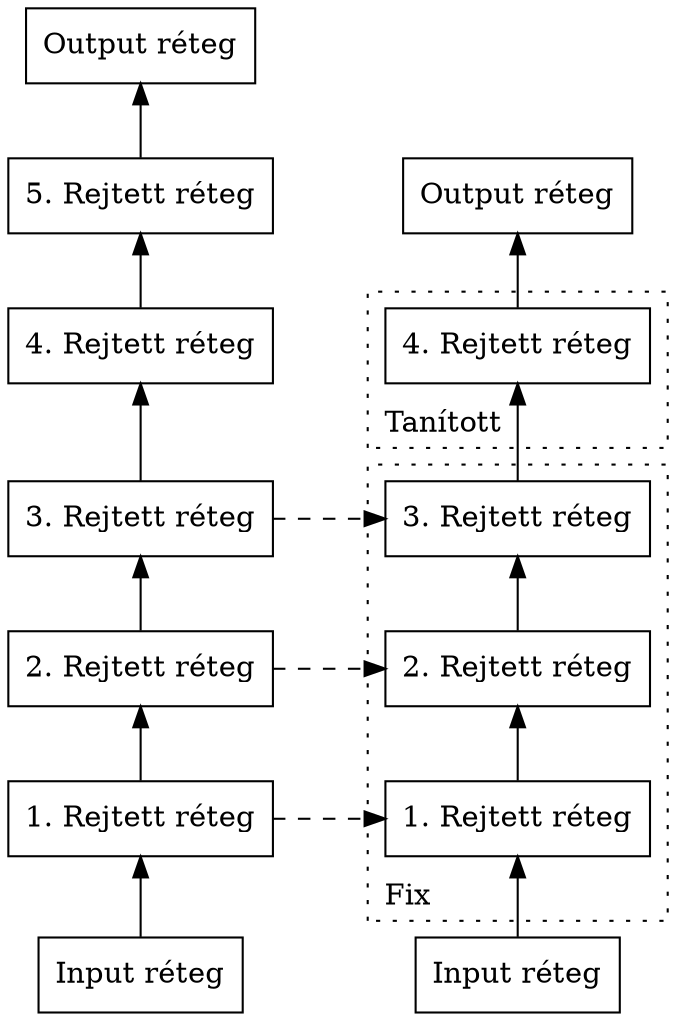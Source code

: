 digraph neural_networks {
    graph [dpi=300]
    splines="false"
    rankdir = "BT"

    original_input [label="Input réteg", shape="rectangle"]
    original_h1 [label="1. Rejtett réteg", shape="rectangle"]
    original_h2 [label="2. Rejtett réteg", shape="rectangle"]
    original_h3 [label="3. Rejtett réteg", shape="rectangle"]
    original_h4 [label="4. Rejtett réteg", shape="rectangle"]
    original_h5 [label="5. Rejtett réteg", shape="rectangle"]
    original_out [label="Output réteg", shape="rectangle"]

    new_input [label="Input réteg", shape="rectangle"]
    subgraph cluster_1 {
        style="dotted"
        label="Fix"
        labeljust="l"
        new_h1 [label="1. Rejtett réteg", shape="rectangle"]
        new_h2 [label="2. Rejtett réteg", shape="rectangle"]
        new_h3 [label="3. Rejtett réteg", shape="rectangle"]
    }
    subgraph cluster_2 {
        style="dotted"
        label="Tanított"
        labeljust="l"
        new_h4 [label="4. Rejtett réteg", shape="rectangle"]
    }
    new_out [label="Output réteg", shape="rectangle"]
    

    original_input -> original_h1
    original_h1 -> original_h2
    original_h2 -> original_h3
    original_h3 -> original_h4
    original_h4 -> original_h5
    original_h5 -> original_out

    new_input -> new_h1
    new_h1 -> new_h2
    new_h2 -> new_h3
    new_h3 -> new_h4
    new_h4 -> new_out

    original_h1:e -> new_h1:w [style="dashed", constraint="false", minlen=3] 
    original_h2:e -> new_h2:w [style="dashed", constraint="false", minlen=3]
    original_h3:e -> new_h3:w [style="dashed", constraint="false", minlen=3]
}
